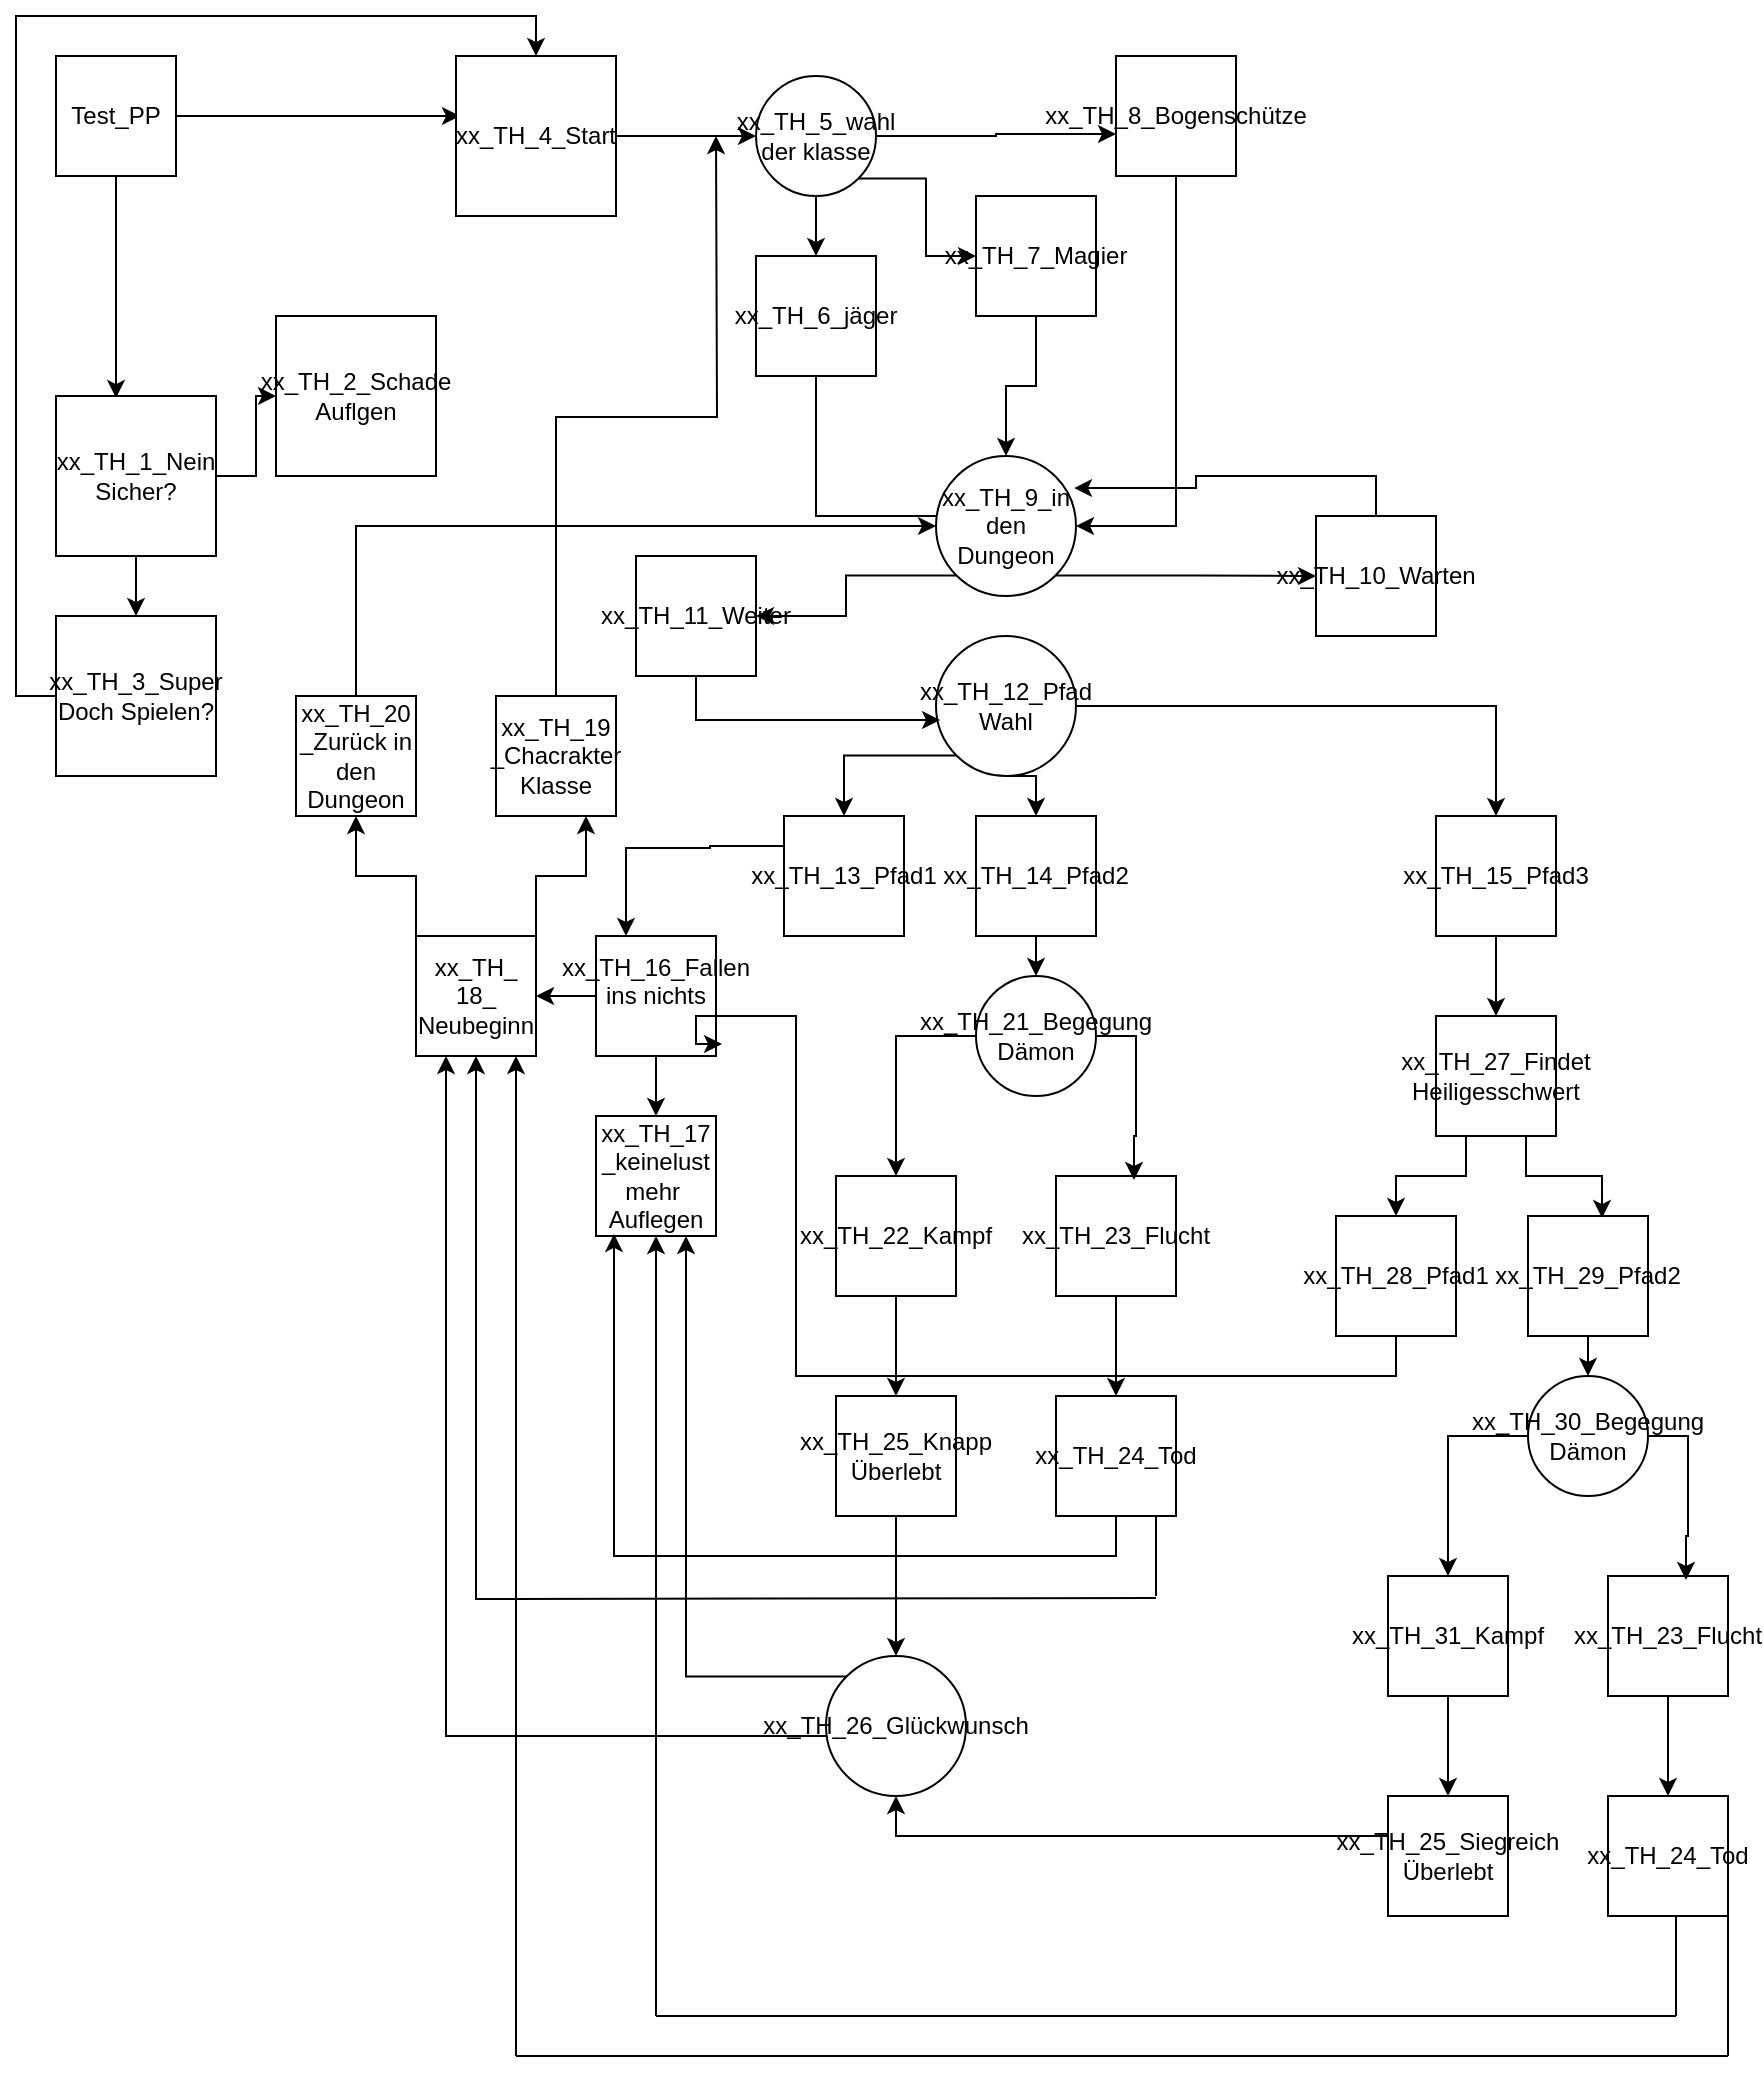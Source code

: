 <mxfile version="21.6.8" type="github">
  <diagram name="Seite-1" id="1zyg9HhMLTMNauVroSqR">
    <mxGraphModel dx="1379" dy="796" grid="1" gridSize="10" guides="1" tooltips="1" connect="1" arrows="1" fold="1" page="1" pageScale="1" pageWidth="827" pageHeight="1169" math="0" shadow="0">
      <root>
        <mxCell id="0" />
        <mxCell id="1" parent="0" />
        <mxCell id="tvXgy6NRni68yP9ubwjq-4" style="edgeStyle=orthogonalEdgeStyle;rounded=0;orthogonalLoop=1;jettySize=auto;html=1;exitX=1;exitY=0.5;exitDx=0;exitDy=0;entryX=0.025;entryY=0.375;entryDx=0;entryDy=0;entryPerimeter=0;" parent="1" source="tvXgy6NRni68yP9ubwjq-1" target="tvXgy6NRni68yP9ubwjq-2" edge="1">
          <mxGeometry relative="1" as="geometry" />
        </mxCell>
        <mxCell id="tvXgy6NRni68yP9ubwjq-5" style="edgeStyle=orthogonalEdgeStyle;rounded=0;orthogonalLoop=1;jettySize=auto;html=1;exitX=0.5;exitY=1;exitDx=0;exitDy=0;entryX=0.375;entryY=0.013;entryDx=0;entryDy=0;entryPerimeter=0;" parent="1" source="tvXgy6NRni68yP9ubwjq-1" target="tvXgy6NRni68yP9ubwjq-3" edge="1">
          <mxGeometry relative="1" as="geometry" />
        </mxCell>
        <mxCell id="tvXgy6NRni68yP9ubwjq-1" value="Test_PP" style="whiteSpace=wrap;html=1;aspect=fixed;" parent="1" vertex="1">
          <mxGeometry x="50" y="40" width="60" height="60" as="geometry" />
        </mxCell>
        <mxCell id="tvXgy6NRni68yP9ubwjq-9" style="edgeStyle=orthogonalEdgeStyle;rounded=0;orthogonalLoop=1;jettySize=auto;html=1;exitX=1;exitY=0.5;exitDx=0;exitDy=0;entryX=0;entryY=0.5;entryDx=0;entryDy=0;" parent="1" source="tvXgy6NRni68yP9ubwjq-3" target="tvXgy6NRni68yP9ubwjq-6" edge="1">
          <mxGeometry relative="1" as="geometry" />
        </mxCell>
        <mxCell id="tvXgy6NRni68yP9ubwjq-11" style="edgeStyle=orthogonalEdgeStyle;rounded=0;orthogonalLoop=1;jettySize=auto;html=1;exitX=0.5;exitY=1;exitDx=0;exitDy=0;entryX=0.5;entryY=0;entryDx=0;entryDy=0;" parent="1" source="tvXgy6NRni68yP9ubwjq-3" target="tvXgy6NRni68yP9ubwjq-7" edge="1">
          <mxGeometry relative="1" as="geometry" />
        </mxCell>
        <mxCell id="tvXgy6NRni68yP9ubwjq-3" value="xx_TH_1_Nein&lt;br&gt;Sicher?" style="whiteSpace=wrap;html=1;aspect=fixed;" parent="1" vertex="1">
          <mxGeometry x="50" y="210" width="80" height="80" as="geometry" />
        </mxCell>
        <mxCell id="tvXgy6NRni68yP9ubwjq-6" value="xx_TH_2_Schade&lt;br&gt;Auflgen" style="whiteSpace=wrap;html=1;aspect=fixed;" parent="1" vertex="1">
          <mxGeometry x="160" y="170" width="80" height="80" as="geometry" />
        </mxCell>
        <mxCell id="tvXgy6NRni68yP9ubwjq-7" value="xx_TH_3_Super&lt;br&gt;Doch Spielen?" style="whiteSpace=wrap;html=1;aspect=fixed;" parent="1" vertex="1">
          <mxGeometry x="50" y="320" width="80" height="80" as="geometry" />
        </mxCell>
        <mxCell id="tvXgy6NRni68yP9ubwjq-10" value="" style="edgeStyle=orthogonalEdgeStyle;rounded=0;orthogonalLoop=1;jettySize=auto;html=1;exitX=0;exitY=0.5;exitDx=0;exitDy=0;" parent="1" source="tvXgy6NRni68yP9ubwjq-7" target="tvXgy6NRni68yP9ubwjq-2" edge="1">
          <mxGeometry relative="1" as="geometry">
            <mxPoint x="300" y="60" as="targetPoint" />
            <mxPoint x="50" y="360" as="sourcePoint" />
            <Array as="points">
              <mxPoint x="30" y="360" />
              <mxPoint x="30" y="20" />
              <mxPoint x="290" y="20" />
            </Array>
          </mxGeometry>
        </mxCell>
        <mxCell id="tvXgy6NRni68yP9ubwjq-13" style="edgeStyle=orthogonalEdgeStyle;rounded=0;orthogonalLoop=1;jettySize=auto;html=1;exitX=1;exitY=0.5;exitDx=0;exitDy=0;entryX=0;entryY=0.5;entryDx=0;entryDy=0;" parent="1" source="tvXgy6NRni68yP9ubwjq-2" target="tvXgy6NRni68yP9ubwjq-12" edge="1">
          <mxGeometry relative="1" as="geometry" />
        </mxCell>
        <mxCell id="tvXgy6NRni68yP9ubwjq-2" value="xx_TH_4_Start" style="whiteSpace=wrap;html=1;aspect=fixed;" parent="1" vertex="1">
          <mxGeometry x="250" y="40" width="80" height="80" as="geometry" />
        </mxCell>
        <mxCell id="tvXgy6NRni68yP9ubwjq-19" style="edgeStyle=orthogonalEdgeStyle;rounded=0;orthogonalLoop=1;jettySize=auto;html=1;exitX=1;exitY=1;exitDx=0;exitDy=0;" parent="1" source="tvXgy6NRni68yP9ubwjq-12" target="tvXgy6NRni68yP9ubwjq-15" edge="1">
          <mxGeometry relative="1" as="geometry" />
        </mxCell>
        <mxCell id="tvXgy6NRni68yP9ubwjq-21" style="edgeStyle=orthogonalEdgeStyle;rounded=0;orthogonalLoop=1;jettySize=auto;html=1;exitX=0.5;exitY=1;exitDx=0;exitDy=0;entryX=0.5;entryY=0;entryDx=0;entryDy=0;" parent="1" source="tvXgy6NRni68yP9ubwjq-12" target="tvXgy6NRni68yP9ubwjq-17" edge="1">
          <mxGeometry relative="1" as="geometry" />
        </mxCell>
        <mxCell id="tvXgy6NRni68yP9ubwjq-22" style="edgeStyle=orthogonalEdgeStyle;rounded=0;orthogonalLoop=1;jettySize=auto;html=1;exitX=1;exitY=0.5;exitDx=0;exitDy=0;entryX=0;entryY=0.65;entryDx=0;entryDy=0;entryPerimeter=0;" parent="1" source="tvXgy6NRni68yP9ubwjq-12" target="tvXgy6NRni68yP9ubwjq-16" edge="1">
          <mxGeometry relative="1" as="geometry" />
        </mxCell>
        <mxCell id="tvXgy6NRni68yP9ubwjq-12" value="xx_TH_5_wahl der klasse" style="ellipse;whiteSpace=wrap;html=1;aspect=fixed;" parent="1" vertex="1">
          <mxGeometry x="400" y="50" width="60" height="60" as="geometry" />
        </mxCell>
        <mxCell id="tvXgy6NRni68yP9ubwjq-25" style="edgeStyle=orthogonalEdgeStyle;rounded=0;orthogonalLoop=1;jettySize=auto;html=1;exitX=0.5;exitY=1;exitDx=0;exitDy=0;entryX=0.5;entryY=0;entryDx=0;entryDy=0;" parent="1" source="tvXgy6NRni68yP9ubwjq-15" target="tvXgy6NRni68yP9ubwjq-24" edge="1">
          <mxGeometry relative="1" as="geometry" />
        </mxCell>
        <mxCell id="tvXgy6NRni68yP9ubwjq-15" value="xx_TH_7_Magier" style="whiteSpace=wrap;html=1;aspect=fixed;" parent="1" vertex="1">
          <mxGeometry x="510" y="110" width="60" height="60" as="geometry" />
        </mxCell>
        <mxCell id="tvXgy6NRni68yP9ubwjq-26" style="edgeStyle=orthogonalEdgeStyle;rounded=0;orthogonalLoop=1;jettySize=auto;html=1;exitX=0.5;exitY=1;exitDx=0;exitDy=0;entryX=1;entryY=0.5;entryDx=0;entryDy=0;" parent="1" source="tvXgy6NRni68yP9ubwjq-16" target="tvXgy6NRni68yP9ubwjq-24" edge="1">
          <mxGeometry relative="1" as="geometry">
            <mxPoint x="610" y="280" as="targetPoint" />
          </mxGeometry>
        </mxCell>
        <mxCell id="tvXgy6NRni68yP9ubwjq-16" value="xx_TH_8_Bogenschütze" style="whiteSpace=wrap;html=1;aspect=fixed;" parent="1" vertex="1">
          <mxGeometry x="580" y="40" width="60" height="60" as="geometry" />
        </mxCell>
        <mxCell id="tvXgy6NRni68yP9ubwjq-28" style="edgeStyle=orthogonalEdgeStyle;rounded=0;orthogonalLoop=1;jettySize=auto;html=1;exitX=0.5;exitY=1;exitDx=0;exitDy=0;entryX=0.014;entryY=0.629;entryDx=0;entryDy=0;entryPerimeter=0;" parent="1" source="tvXgy6NRni68yP9ubwjq-17" target="tvXgy6NRni68yP9ubwjq-24" edge="1">
          <mxGeometry relative="1" as="geometry">
            <mxPoint x="430" y="290" as="targetPoint" />
            <Array as="points">
              <mxPoint x="430" y="270" />
              <mxPoint x="506" y="270" />
            </Array>
          </mxGeometry>
        </mxCell>
        <mxCell id="tvXgy6NRni68yP9ubwjq-17" value="xx_TH_6_jäger" style="whiteSpace=wrap;html=1;aspect=fixed;" parent="1" vertex="1">
          <mxGeometry x="400" y="140" width="60" height="60" as="geometry" />
        </mxCell>
        <mxCell id="tvXgy6NRni68yP9ubwjq-35" style="edgeStyle=orthogonalEdgeStyle;rounded=0;orthogonalLoop=1;jettySize=auto;html=1;exitX=0;exitY=1;exitDx=0;exitDy=0;entryX=1;entryY=0.5;entryDx=0;entryDy=0;" parent="1" source="tvXgy6NRni68yP9ubwjq-24" target="tvXgy6NRni68yP9ubwjq-33" edge="1">
          <mxGeometry relative="1" as="geometry" />
        </mxCell>
        <mxCell id="tvXgy6NRni68yP9ubwjq-37" style="edgeStyle=orthogonalEdgeStyle;rounded=0;orthogonalLoop=1;jettySize=auto;html=1;exitX=1;exitY=1;exitDx=0;exitDy=0;entryX=0;entryY=0.5;entryDx=0;entryDy=0;" parent="1" source="tvXgy6NRni68yP9ubwjq-24" target="tvXgy6NRni68yP9ubwjq-34" edge="1">
          <mxGeometry relative="1" as="geometry" />
        </mxCell>
        <mxCell id="tvXgy6NRni68yP9ubwjq-24" value="xx_TH_9_in den Dungeon" style="ellipse;whiteSpace=wrap;html=1;aspect=fixed;" parent="1" vertex="1">
          <mxGeometry x="490" y="240" width="70" height="70" as="geometry" />
        </mxCell>
        <mxCell id="tvXgy6NRni68yP9ubwjq-43" style="edgeStyle=orthogonalEdgeStyle;rounded=0;orthogonalLoop=1;jettySize=auto;html=1;exitX=0;exitY=0.25;exitDx=0;exitDy=0;entryX=0.25;entryY=0;entryDx=0;entryDy=0;" parent="1" source="tvXgy6NRni68yP9ubwjq-29" target="tvXgy6NRni68yP9ubwjq-42" edge="1">
          <mxGeometry relative="1" as="geometry">
            <mxPoint x="340" y="435" as="targetPoint" />
            <Array as="points">
              <mxPoint x="377" y="435" />
              <mxPoint x="377" y="436" />
              <mxPoint x="335" y="436" />
            </Array>
          </mxGeometry>
        </mxCell>
        <mxCell id="tvXgy6NRni68yP9ubwjq-29" value="xx_TH_13_Pfad1" style="whiteSpace=wrap;html=1;aspect=fixed;" parent="1" vertex="1">
          <mxGeometry x="414" y="420" width="60" height="60" as="geometry" />
        </mxCell>
        <mxCell id="tvXgy6NRni68yP9ubwjq-61" style="edgeStyle=orthogonalEdgeStyle;rounded=0;orthogonalLoop=1;jettySize=auto;html=1;exitX=0.5;exitY=1;exitDx=0;exitDy=0;entryX=0.5;entryY=0;entryDx=0;entryDy=0;" parent="1" source="tvXgy6NRni68yP9ubwjq-30" target="tvXgy6NRni68yP9ubwjq-60" edge="1">
          <mxGeometry relative="1" as="geometry" />
        </mxCell>
        <mxCell id="tvXgy6NRni68yP9ubwjq-30" value="xx_TH_14_Pfad2" style="whiteSpace=wrap;html=1;aspect=fixed;" parent="1" vertex="1">
          <mxGeometry x="510" y="420" width="60" height="60" as="geometry" />
        </mxCell>
        <mxCell id="tvXgy6NRni68yP9ubwjq-82" style="edgeStyle=orthogonalEdgeStyle;rounded=0;orthogonalLoop=1;jettySize=auto;html=1;exitX=0.5;exitY=1;exitDx=0;exitDy=0;entryX=0.5;entryY=0;entryDx=0;entryDy=0;" parent="1" source="tvXgy6NRni68yP9ubwjq-31" target="tvXgy6NRni68yP9ubwjq-81" edge="1">
          <mxGeometry relative="1" as="geometry" />
        </mxCell>
        <mxCell id="tvXgy6NRni68yP9ubwjq-31" value="xx_TH_15_Pfad3" style="whiteSpace=wrap;html=1;aspect=fixed;" parent="1" vertex="1">
          <mxGeometry x="740" y="420" width="60" height="60" as="geometry" />
        </mxCell>
        <mxCell id="tvXgy6NRni68yP9ubwjq-39" style="edgeStyle=orthogonalEdgeStyle;rounded=0;orthogonalLoop=1;jettySize=auto;html=1;exitX=0;exitY=1;exitDx=0;exitDy=0;entryX=0.5;entryY=0;entryDx=0;entryDy=0;" parent="1" source="tvXgy6NRni68yP9ubwjq-32" target="tvXgy6NRni68yP9ubwjq-29" edge="1">
          <mxGeometry relative="1" as="geometry" />
        </mxCell>
        <mxCell id="tvXgy6NRni68yP9ubwjq-40" style="edgeStyle=orthogonalEdgeStyle;rounded=0;orthogonalLoop=1;jettySize=auto;html=1;exitX=0.5;exitY=1;exitDx=0;exitDy=0;entryX=0.5;entryY=0;entryDx=0;entryDy=0;" parent="1" source="tvXgy6NRni68yP9ubwjq-32" target="tvXgy6NRni68yP9ubwjq-30" edge="1">
          <mxGeometry relative="1" as="geometry" />
        </mxCell>
        <mxCell id="tvXgy6NRni68yP9ubwjq-41" style="edgeStyle=orthogonalEdgeStyle;rounded=0;orthogonalLoop=1;jettySize=auto;html=1;exitX=1;exitY=0.5;exitDx=0;exitDy=0;entryX=0.5;entryY=0;entryDx=0;entryDy=0;" parent="1" source="tvXgy6NRni68yP9ubwjq-32" target="tvXgy6NRni68yP9ubwjq-31" edge="1">
          <mxGeometry relative="1" as="geometry" />
        </mxCell>
        <mxCell id="tvXgy6NRni68yP9ubwjq-32" value="xx_TH_12_Pfad Wahl" style="ellipse;whiteSpace=wrap;html=1;aspect=fixed;" parent="1" vertex="1">
          <mxGeometry x="490" y="330" width="70" height="70" as="geometry" />
        </mxCell>
        <mxCell id="tvXgy6NRni68yP9ubwjq-36" style="edgeStyle=orthogonalEdgeStyle;rounded=0;orthogonalLoop=1;jettySize=auto;html=1;exitX=0.5;exitY=1;exitDx=0;exitDy=0;entryX=0.029;entryY=0.6;entryDx=0;entryDy=0;entryPerimeter=0;" parent="1" source="tvXgy6NRni68yP9ubwjq-33" target="tvXgy6NRni68yP9ubwjq-32" edge="1">
          <mxGeometry relative="1" as="geometry" />
        </mxCell>
        <mxCell id="tvXgy6NRni68yP9ubwjq-33" value="xx_TH_11_Weiter" style="whiteSpace=wrap;html=1;aspect=fixed;" parent="1" vertex="1">
          <mxGeometry x="340" y="290" width="60" height="60" as="geometry" />
        </mxCell>
        <mxCell id="tvXgy6NRni68yP9ubwjq-38" style="edgeStyle=orthogonalEdgeStyle;rounded=0;orthogonalLoop=1;jettySize=auto;html=1;exitX=0.5;exitY=0;exitDx=0;exitDy=0;entryX=0.986;entryY=0.229;entryDx=0;entryDy=0;entryPerimeter=0;" parent="1" source="tvXgy6NRni68yP9ubwjq-34" target="tvXgy6NRni68yP9ubwjq-24" edge="1">
          <mxGeometry relative="1" as="geometry" />
        </mxCell>
        <mxCell id="tvXgy6NRni68yP9ubwjq-34" value="xx_TH_10_Warten" style="whiteSpace=wrap;html=1;aspect=fixed;" parent="1" vertex="1">
          <mxGeometry x="680" y="270" width="60" height="60" as="geometry" />
        </mxCell>
        <mxCell id="tvXgy6NRni68yP9ubwjq-45" style="edgeStyle=orthogonalEdgeStyle;rounded=0;orthogonalLoop=1;jettySize=auto;html=1;exitX=0;exitY=0.5;exitDx=0;exitDy=0;entryX=1;entryY=0.5;entryDx=0;entryDy=0;" parent="1" source="tvXgy6NRni68yP9ubwjq-42" target="tvXgy6NRni68yP9ubwjq-44" edge="1">
          <mxGeometry relative="1" as="geometry" />
        </mxCell>
        <mxCell id="tvXgy6NRni68yP9ubwjq-56" style="edgeStyle=orthogonalEdgeStyle;rounded=0;orthogonalLoop=1;jettySize=auto;html=1;exitX=0.5;exitY=1;exitDx=0;exitDy=0;entryX=0.5;entryY=0;entryDx=0;entryDy=0;" parent="1" source="tvXgy6NRni68yP9ubwjq-42" target="tvXgy6NRni68yP9ubwjq-55" edge="1">
          <mxGeometry relative="1" as="geometry" />
        </mxCell>
        <mxCell id="tvXgy6NRni68yP9ubwjq-42" value="xx_TH_16_Fallen ins nichts&lt;br&gt;&lt;br&gt;" style="whiteSpace=wrap;html=1;aspect=fixed;" parent="1" vertex="1">
          <mxGeometry x="320" y="480" width="60" height="60" as="geometry" />
        </mxCell>
        <mxCell id="tvXgy6NRni68yP9ubwjq-48" style="edgeStyle=orthogonalEdgeStyle;rounded=0;orthogonalLoop=1;jettySize=auto;html=1;exitX=0;exitY=0;exitDx=0;exitDy=0;entryX=0.5;entryY=1;entryDx=0;entryDy=0;" parent="1" source="tvXgy6NRni68yP9ubwjq-44" target="tvXgy6NRni68yP9ubwjq-47" edge="1">
          <mxGeometry relative="1" as="geometry" />
        </mxCell>
        <mxCell id="tvXgy6NRni68yP9ubwjq-49" style="edgeStyle=orthogonalEdgeStyle;rounded=0;orthogonalLoop=1;jettySize=auto;html=1;exitX=1;exitY=0;exitDx=0;exitDy=0;entryX=0.75;entryY=1;entryDx=0;entryDy=0;" parent="1" source="tvXgy6NRni68yP9ubwjq-44" target="tvXgy6NRni68yP9ubwjq-46" edge="1">
          <mxGeometry relative="1" as="geometry" />
        </mxCell>
        <mxCell id="tvXgy6NRni68yP9ubwjq-44" value="xx_TH_ 18_&lt;br&gt;Neubeginn" style="whiteSpace=wrap;html=1;aspect=fixed;" parent="1" vertex="1">
          <mxGeometry x="230" y="480" width="60" height="60" as="geometry" />
        </mxCell>
        <mxCell id="tvXgy6NRni68yP9ubwjq-53" style="edgeStyle=orthogonalEdgeStyle;rounded=0;orthogonalLoop=1;jettySize=auto;html=1;exitX=0.5;exitY=0;exitDx=0;exitDy=0;" parent="1" source="tvXgy6NRni68yP9ubwjq-46" edge="1">
          <mxGeometry relative="1" as="geometry">
            <mxPoint x="380" y="80" as="targetPoint" />
          </mxGeometry>
        </mxCell>
        <mxCell id="tvXgy6NRni68yP9ubwjq-46" value="xx_TH_19 _Chacrakter Klasse" style="whiteSpace=wrap;html=1;aspect=fixed;" parent="1" vertex="1">
          <mxGeometry x="270" y="360" width="60" height="60" as="geometry" />
        </mxCell>
        <mxCell id="tvXgy6NRni68yP9ubwjq-54" style="edgeStyle=orthogonalEdgeStyle;rounded=0;orthogonalLoop=1;jettySize=auto;html=1;exitX=0.5;exitY=0;exitDx=0;exitDy=0;entryX=0;entryY=0.5;entryDx=0;entryDy=0;" parent="1" source="tvXgy6NRni68yP9ubwjq-47" target="tvXgy6NRni68yP9ubwjq-24" edge="1">
          <mxGeometry relative="1" as="geometry">
            <mxPoint x="330" y="260" as="targetPoint" />
          </mxGeometry>
        </mxCell>
        <mxCell id="tvXgy6NRni68yP9ubwjq-47" value="xx_TH_20 _Zurück in den Dungeon" style="whiteSpace=wrap;html=1;aspect=fixed;" parent="1" vertex="1">
          <mxGeometry x="170" y="360" width="60" height="60" as="geometry" />
        </mxCell>
        <mxCell id="tvXgy6NRni68yP9ubwjq-55" value="xx_TH_17 _keinelust mehr&amp;nbsp;&lt;br&gt;Auflegen" style="whiteSpace=wrap;html=1;aspect=fixed;" parent="1" vertex="1">
          <mxGeometry x="320" y="570" width="60" height="60" as="geometry" />
        </mxCell>
        <mxCell id="tvXgy6NRni68yP9ubwjq-68" style="edgeStyle=orthogonalEdgeStyle;rounded=0;orthogonalLoop=1;jettySize=auto;html=1;exitX=0.5;exitY=1;exitDx=0;exitDy=0;entryX=0.5;entryY=0;entryDx=0;entryDy=0;" parent="1" source="tvXgy6NRni68yP9ubwjq-57" target="tvXgy6NRni68yP9ubwjq-66" edge="1">
          <mxGeometry relative="1" as="geometry" />
        </mxCell>
        <mxCell id="tvXgy6NRni68yP9ubwjq-57" value="xx_TH_23_Flucht" style="whiteSpace=wrap;html=1;aspect=fixed;" parent="1" vertex="1">
          <mxGeometry x="550" y="600" width="60" height="60" as="geometry" />
        </mxCell>
        <mxCell id="tvXgy6NRni68yP9ubwjq-76" style="edgeStyle=orthogonalEdgeStyle;rounded=0;orthogonalLoop=1;jettySize=auto;html=1;exitX=0.5;exitY=1;exitDx=0;exitDy=0;entryX=0.5;entryY=0;entryDx=0;entryDy=0;" parent="1" source="tvXgy6NRni68yP9ubwjq-58" target="tvXgy6NRni68yP9ubwjq-64" edge="1">
          <mxGeometry relative="1" as="geometry" />
        </mxCell>
        <mxCell id="tvXgy6NRni68yP9ubwjq-58" value="xx_TH_22_Kampf" style="whiteSpace=wrap;html=1;aspect=fixed;" parent="1" vertex="1">
          <mxGeometry x="440" y="600" width="60" height="60" as="geometry" />
        </mxCell>
        <mxCell id="tvXgy6NRni68yP9ubwjq-62" style="edgeStyle=orthogonalEdgeStyle;rounded=0;orthogonalLoop=1;jettySize=auto;html=1;exitX=0;exitY=0.5;exitDx=0;exitDy=0;" parent="1" source="tvXgy6NRni68yP9ubwjq-60" target="tvXgy6NRni68yP9ubwjq-58" edge="1">
          <mxGeometry relative="1" as="geometry" />
        </mxCell>
        <mxCell id="tvXgy6NRni68yP9ubwjq-63" style="edgeStyle=orthogonalEdgeStyle;rounded=0;orthogonalLoop=1;jettySize=auto;html=1;exitX=1;exitY=0.5;exitDx=0;exitDy=0;entryX=0.65;entryY=0.033;entryDx=0;entryDy=0;entryPerimeter=0;" parent="1" source="tvXgy6NRni68yP9ubwjq-60" target="tvXgy6NRni68yP9ubwjq-57" edge="1">
          <mxGeometry relative="1" as="geometry" />
        </mxCell>
        <mxCell id="tvXgy6NRni68yP9ubwjq-60" value="xx_TH_21_Begegung Dämon" style="ellipse;whiteSpace=wrap;html=1;aspect=fixed;" parent="1" vertex="1">
          <mxGeometry x="510" y="500" width="60" height="60" as="geometry" />
        </mxCell>
        <mxCell id="tvXgy6NRni68yP9ubwjq-77" style="edgeStyle=orthogonalEdgeStyle;rounded=0;orthogonalLoop=1;jettySize=auto;html=1;exitX=0.5;exitY=1;exitDx=0;exitDy=0;" parent="1" source="tvXgy6NRni68yP9ubwjq-64" target="tvXgy6NRni68yP9ubwjq-78" edge="1">
          <mxGeometry relative="1" as="geometry">
            <mxPoint x="470" y="830" as="targetPoint" />
          </mxGeometry>
        </mxCell>
        <mxCell id="tvXgy6NRni68yP9ubwjq-64" value="xx_TH_25_Knapp Überlebt" style="whiteSpace=wrap;html=1;aspect=fixed;" parent="1" vertex="1">
          <mxGeometry x="440" y="710" width="60" height="60" as="geometry" />
        </mxCell>
        <mxCell id="tvXgy6NRni68yP9ubwjq-69" style="edgeStyle=orthogonalEdgeStyle;rounded=0;orthogonalLoop=1;jettySize=auto;html=1;exitX=0.5;exitY=1;exitDx=0;exitDy=0;entryX=0.15;entryY=0.983;entryDx=0;entryDy=0;entryPerimeter=0;" parent="1" source="tvXgy6NRni68yP9ubwjq-66" target="tvXgy6NRni68yP9ubwjq-55" edge="1">
          <mxGeometry relative="1" as="geometry">
            <mxPoint x="320" y="810" as="targetPoint" />
          </mxGeometry>
        </mxCell>
        <mxCell id="tvXgy6NRni68yP9ubwjq-74" style="edgeStyle=orthogonalEdgeStyle;rounded=0;orthogonalLoop=1;jettySize=auto;html=1;entryX=0.5;entryY=1;entryDx=0;entryDy=0;" parent="1" target="tvXgy6NRni68yP9ubwjq-44" edge="1">
          <mxGeometry relative="1" as="geometry">
            <mxPoint x="262.5" y="580" as="targetPoint" />
            <mxPoint x="600" y="811" as="sourcePoint" />
          </mxGeometry>
        </mxCell>
        <mxCell id="tvXgy6NRni68yP9ubwjq-66" value="xx_TH_24_Tod" style="whiteSpace=wrap;html=1;aspect=fixed;" parent="1" vertex="1">
          <mxGeometry x="550" y="710" width="60" height="60" as="geometry" />
        </mxCell>
        <mxCell id="tvXgy6NRni68yP9ubwjq-75" value="" style="endArrow=none;html=1;rounded=0;" parent="1" edge="1">
          <mxGeometry width="50" height="50" relative="1" as="geometry">
            <mxPoint x="600" y="810" as="sourcePoint" />
            <mxPoint x="600" y="770" as="targetPoint" />
          </mxGeometry>
        </mxCell>
        <mxCell id="tvXgy6NRni68yP9ubwjq-79" style="edgeStyle=orthogonalEdgeStyle;rounded=0;orthogonalLoop=1;jettySize=auto;html=1;exitX=0;exitY=0;exitDx=0;exitDy=0;entryX=0.75;entryY=1;entryDx=0;entryDy=0;" parent="1" source="tvXgy6NRni68yP9ubwjq-78" target="tvXgy6NRni68yP9ubwjq-55" edge="1">
          <mxGeometry relative="1" as="geometry" />
        </mxCell>
        <mxCell id="tvXgy6NRni68yP9ubwjq-80" style="edgeStyle=orthogonalEdgeStyle;rounded=0;orthogonalLoop=1;jettySize=auto;html=1;exitX=0;exitY=1;exitDx=0;exitDy=0;entryX=0.25;entryY=1;entryDx=0;entryDy=0;" parent="1" source="tvXgy6NRni68yP9ubwjq-78" target="tvXgy6NRni68yP9ubwjq-44" edge="1">
          <mxGeometry relative="1" as="geometry">
            <Array as="points">
              <mxPoint x="445" y="880" />
              <mxPoint x="245" y="880" />
            </Array>
          </mxGeometry>
        </mxCell>
        <mxCell id="tvXgy6NRni68yP9ubwjq-78" value="xx_TH_26_Glückwunsch" style="ellipse;whiteSpace=wrap;html=1;aspect=fixed;" parent="1" vertex="1">
          <mxGeometry x="435" y="840" width="70" height="70" as="geometry" />
        </mxCell>
        <mxCell id="tvXgy6NRni68yP9ubwjq-96" style="edgeStyle=orthogonalEdgeStyle;rounded=0;orthogonalLoop=1;jettySize=auto;html=1;exitX=0.75;exitY=1;exitDx=0;exitDy=0;entryX=0.617;entryY=0.017;entryDx=0;entryDy=0;entryPerimeter=0;" parent="1" source="tvXgy6NRni68yP9ubwjq-81" target="tvXgy6NRni68yP9ubwjq-85" edge="1">
          <mxGeometry relative="1" as="geometry" />
        </mxCell>
        <mxCell id="tvXgy6NRni68yP9ubwjq-97" style="edgeStyle=orthogonalEdgeStyle;rounded=0;orthogonalLoop=1;jettySize=auto;html=1;exitX=0.25;exitY=1;exitDx=0;exitDy=0;entryX=0.5;entryY=0;entryDx=0;entryDy=0;" parent="1" source="tvXgy6NRni68yP9ubwjq-81" target="tvXgy6NRni68yP9ubwjq-83" edge="1">
          <mxGeometry relative="1" as="geometry" />
        </mxCell>
        <mxCell id="tvXgy6NRni68yP9ubwjq-81" value="xx_TH_27_Findet Heiligesschwert" style="whiteSpace=wrap;html=1;aspect=fixed;" parent="1" vertex="1">
          <mxGeometry x="740" y="520" width="60" height="60" as="geometry" />
        </mxCell>
        <mxCell id="tvXgy6NRni68yP9ubwjq-98" style="edgeStyle=orthogonalEdgeStyle;rounded=0;orthogonalLoop=1;jettySize=auto;html=1;exitX=0.5;exitY=1;exitDx=0;exitDy=0;entryX=1.05;entryY=0.9;entryDx=0;entryDy=0;entryPerimeter=0;" parent="1" source="tvXgy6NRni68yP9ubwjq-83" target="tvXgy6NRni68yP9ubwjq-42" edge="1">
          <mxGeometry relative="1" as="geometry">
            <mxPoint x="420" y="520" as="targetPoint" />
            <Array as="points">
              <mxPoint x="720" y="700" />
              <mxPoint x="420" y="700" />
              <mxPoint x="420" y="520" />
              <mxPoint x="370" y="520" />
              <mxPoint x="370" y="534" />
            </Array>
          </mxGeometry>
        </mxCell>
        <mxCell id="tvXgy6NRni68yP9ubwjq-83" value="xx_TH_28_Pfad1" style="whiteSpace=wrap;html=1;aspect=fixed;" parent="1" vertex="1">
          <mxGeometry x="690" y="620" width="60" height="60" as="geometry" />
        </mxCell>
        <mxCell id="tvXgy6NRni68yP9ubwjq-84" style="edgeStyle=orthogonalEdgeStyle;rounded=0;orthogonalLoop=1;jettySize=auto;html=1;exitX=0.5;exitY=1;exitDx=0;exitDy=0;entryX=0.5;entryY=0;entryDx=0;entryDy=0;" parent="1" source="tvXgy6NRni68yP9ubwjq-85" target="tvXgy6NRni68yP9ubwjq-93" edge="1">
          <mxGeometry relative="1" as="geometry" />
        </mxCell>
        <mxCell id="tvXgy6NRni68yP9ubwjq-85" value="xx_TH_29_Pfad2" style="whiteSpace=wrap;html=1;aspect=fixed;" parent="1" vertex="1">
          <mxGeometry x="786" y="620" width="60" height="60" as="geometry" />
        </mxCell>
        <mxCell id="tvXgy6NRni68yP9ubwjq-87" style="edgeStyle=orthogonalEdgeStyle;rounded=0;orthogonalLoop=1;jettySize=auto;html=1;exitX=0.5;exitY=1;exitDx=0;exitDy=0;entryX=0.5;entryY=0;entryDx=0;entryDy=0;" parent="1" source="tvXgy6NRni68yP9ubwjq-88" target="tvXgy6NRni68yP9ubwjq-95" edge="1">
          <mxGeometry relative="1" as="geometry" />
        </mxCell>
        <mxCell id="tvXgy6NRni68yP9ubwjq-88" value="xx_TH_23_Flucht" style="whiteSpace=wrap;html=1;aspect=fixed;" parent="1" vertex="1">
          <mxGeometry x="826" y="800" width="60" height="60" as="geometry" />
        </mxCell>
        <mxCell id="tvXgy6NRni68yP9ubwjq-89" style="edgeStyle=orthogonalEdgeStyle;rounded=0;orthogonalLoop=1;jettySize=auto;html=1;exitX=0.5;exitY=1;exitDx=0;exitDy=0;entryX=0.5;entryY=0;entryDx=0;entryDy=0;" parent="1" source="tvXgy6NRni68yP9ubwjq-90" target="tvXgy6NRni68yP9ubwjq-94" edge="1">
          <mxGeometry relative="1" as="geometry" />
        </mxCell>
        <mxCell id="tvXgy6NRni68yP9ubwjq-90" value="xx_TH_31_Kampf" style="whiteSpace=wrap;html=1;aspect=fixed;" parent="1" vertex="1">
          <mxGeometry x="716" y="800" width="60" height="60" as="geometry" />
        </mxCell>
        <mxCell id="tvXgy6NRni68yP9ubwjq-91" style="edgeStyle=orthogonalEdgeStyle;rounded=0;orthogonalLoop=1;jettySize=auto;html=1;exitX=0;exitY=0.5;exitDx=0;exitDy=0;" parent="1" source="tvXgy6NRni68yP9ubwjq-93" target="tvXgy6NRni68yP9ubwjq-90" edge="1">
          <mxGeometry relative="1" as="geometry" />
        </mxCell>
        <mxCell id="tvXgy6NRni68yP9ubwjq-92" style="edgeStyle=orthogonalEdgeStyle;rounded=0;orthogonalLoop=1;jettySize=auto;html=1;exitX=1;exitY=0.5;exitDx=0;exitDy=0;entryX=0.65;entryY=0.033;entryDx=0;entryDy=0;entryPerimeter=0;" parent="1" source="tvXgy6NRni68yP9ubwjq-93" target="tvXgy6NRni68yP9ubwjq-88" edge="1">
          <mxGeometry relative="1" as="geometry" />
        </mxCell>
        <mxCell id="tvXgy6NRni68yP9ubwjq-93" value="xx_TH_30_Begegung Dämon" style="ellipse;whiteSpace=wrap;html=1;aspect=fixed;" parent="1" vertex="1">
          <mxGeometry x="786" y="700" width="60" height="60" as="geometry" />
        </mxCell>
        <mxCell id="tvXgy6NRni68yP9ubwjq-99" style="edgeStyle=orthogonalEdgeStyle;rounded=0;orthogonalLoop=1;jettySize=auto;html=1;exitX=0;exitY=0.25;exitDx=0;exitDy=0;entryX=0.5;entryY=1;entryDx=0;entryDy=0;" parent="1" source="tvXgy6NRni68yP9ubwjq-94" target="tvXgy6NRni68yP9ubwjq-78" edge="1">
          <mxGeometry relative="1" as="geometry">
            <Array as="points">
              <mxPoint x="716" y="930" />
              <mxPoint x="470" y="930" />
            </Array>
          </mxGeometry>
        </mxCell>
        <mxCell id="tvXgy6NRni68yP9ubwjq-94" value="xx_TH_25_Siegreich Überlebt" style="whiteSpace=wrap;html=1;aspect=fixed;" parent="1" vertex="1">
          <mxGeometry x="716" y="910" width="60" height="60" as="geometry" />
        </mxCell>
        <mxCell id="tvXgy6NRni68yP9ubwjq-95" value="xx_TH_24_Tod" style="whiteSpace=wrap;html=1;aspect=fixed;" parent="1" vertex="1">
          <mxGeometry x="826" y="910" width="60" height="60" as="geometry" />
        </mxCell>
        <mxCell id="tvXgy6NRni68yP9ubwjq-102" value="" style="endArrow=none;html=1;rounded=0;" parent="1" edge="1">
          <mxGeometry width="50" height="50" relative="1" as="geometry">
            <mxPoint x="860" y="1020" as="sourcePoint" />
            <mxPoint x="860" y="970" as="targetPoint" />
          </mxGeometry>
        </mxCell>
        <mxCell id="tvXgy6NRni68yP9ubwjq-103" value="" style="endArrow=none;html=1;rounded=0;" parent="1" edge="1">
          <mxGeometry width="50" height="50" relative="1" as="geometry">
            <mxPoint x="350" y="1020" as="sourcePoint" />
            <mxPoint x="860" y="1020" as="targetPoint" />
          </mxGeometry>
        </mxCell>
        <mxCell id="tvXgy6NRni68yP9ubwjq-104" value="" style="endArrow=classic;html=1;rounded=0;entryX=0.5;entryY=1;entryDx=0;entryDy=0;" parent="1" target="tvXgy6NRni68yP9ubwjq-55" edge="1">
          <mxGeometry width="50" height="50" relative="1" as="geometry">
            <mxPoint x="350" y="1020" as="sourcePoint" />
            <mxPoint x="375" y="960" as="targetPoint" />
          </mxGeometry>
        </mxCell>
        <mxCell id="tvXgy6NRni68yP9ubwjq-105" value="" style="endArrow=none;html=1;rounded=0;" parent="1" edge="1">
          <mxGeometry width="50" height="50" relative="1" as="geometry">
            <mxPoint x="886" y="1040" as="sourcePoint" />
            <mxPoint x="886" y="970" as="targetPoint" />
          </mxGeometry>
        </mxCell>
        <mxCell id="tvXgy6NRni68yP9ubwjq-106" value="" style="endArrow=none;html=1;rounded=0;" parent="1" edge="1">
          <mxGeometry width="50" height="50" relative="1" as="geometry">
            <mxPoint x="280" y="1040" as="sourcePoint" />
            <mxPoint x="886" y="1040" as="targetPoint" />
          </mxGeometry>
        </mxCell>
        <mxCell id="tvXgy6NRni68yP9ubwjq-107" value="" style="endArrow=classic;html=1;rounded=0;" parent="1" edge="1">
          <mxGeometry width="50" height="50" relative="1" as="geometry">
            <mxPoint x="280" y="1040" as="sourcePoint" />
            <mxPoint x="280" y="540" as="targetPoint" />
          </mxGeometry>
        </mxCell>
      </root>
    </mxGraphModel>
  </diagram>
</mxfile>

